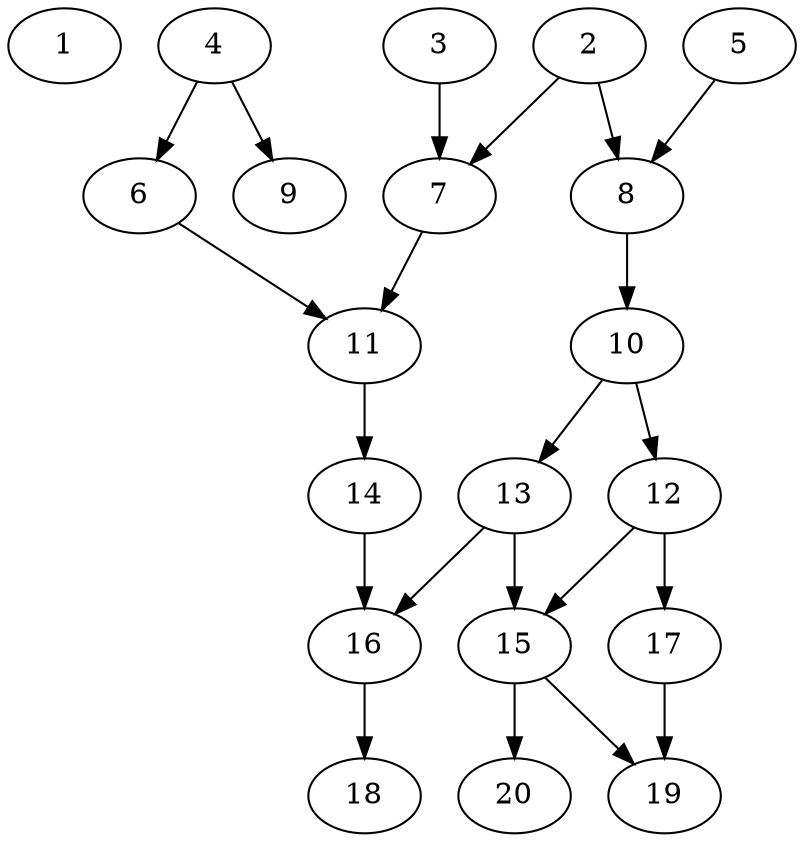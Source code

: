 // DAG automatically generated by daggen at Thu Oct  3 13:58:42 2019
// ./daggen --dot -n 20 --ccr 0.3 --fat 0.5 --regular 0.7 --density 0.5 --mindata 5242880 --maxdata 52428800 
digraph G {
  1 [size="35686400", alpha="0.03", expect_size="10705920"] 
  2 [size="135608320", alpha="0.11", expect_size="40682496"] 
  2 -> 7 [size ="40682496"]
  2 -> 8 [size ="40682496"]
  3 [size="46950400", alpha="0.01", expect_size="14085120"] 
  3 -> 7 [size ="14085120"]
  4 [size="145005227", alpha="0.15", expect_size="43501568"] 
  4 -> 6 [size ="43501568"]
  4 -> 9 [size ="43501568"]
  5 [size="57466880", alpha="0.16", expect_size="17240064"] 
  5 -> 8 [size ="17240064"]
  6 [size="69519360", alpha="0.06", expect_size="20855808"] 
  6 -> 11 [size ="20855808"]
  7 [size="115411627", alpha="0.17", expect_size="34623488"] 
  7 -> 11 [size ="34623488"]
  8 [size="173793280", alpha="0.19", expect_size="52137984"] 
  8 -> 10 [size ="52137984"]
  9 [size="139984213", alpha="0.17", expect_size="41995264"] 
  10 [size="142206293", alpha="0.19", expect_size="42661888"] 
  10 -> 12 [size ="42661888"]
  10 -> 13 [size ="42661888"]
  11 [size="141571413", alpha="0.13", expect_size="42471424"] 
  11 -> 14 [size ="42471424"]
  12 [size="165802667", alpha="0.18", expect_size="49740800"] 
  12 -> 15 [size ="49740800"]
  12 -> 17 [size ="49740800"]
  13 [size="93794987", alpha="0.16", expect_size="28138496"] 
  13 -> 15 [size ="28138496"]
  13 -> 16 [size ="28138496"]
  14 [size="100406613", alpha="0.05", expect_size="30121984"] 
  14 -> 16 [size ="30121984"]
  15 [size="57944747", alpha="0.07", expect_size="17383424"] 
  15 -> 19 [size ="17383424"]
  15 -> 20 [size ="17383424"]
  16 [size="24784213", alpha="0.05", expect_size="7435264"] 
  16 -> 18 [size ="7435264"]
  17 [size="70932480", alpha="0.01", expect_size="21279744"] 
  17 -> 19 [size ="21279744"]
  18 [size="50742613", alpha="0.08", expect_size="15222784"] 
  19 [size="43270827", alpha="0.13", expect_size="12981248"] 
  20 [size="18114560", alpha="0.05", expect_size="5434368"] 
}

